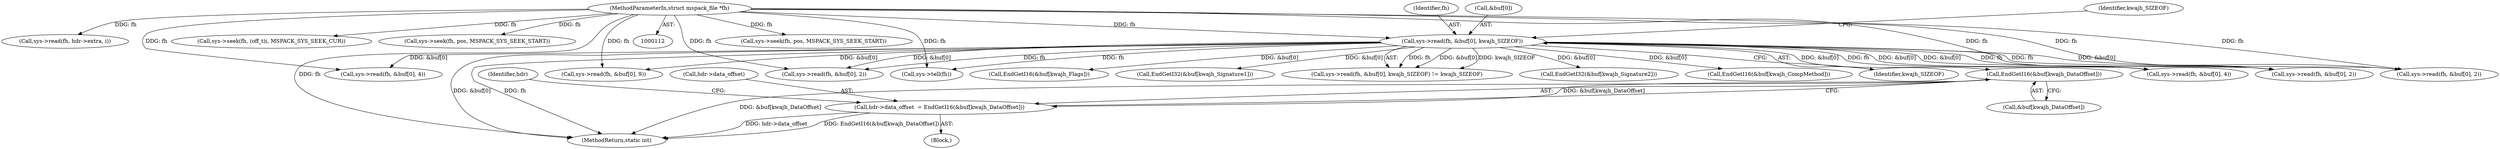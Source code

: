 digraph "0_libmspack_0b0ef9344255ff5acfac6b7af09198ac9c9756c8@array" {
"1000168" [label="(Call,EndGetI16(&buf[kwajh_DataOffset]))"];
"1000121" [label="(Call,sys->read(fh, &buf[0], kwajh_SIZEOF))"];
"1000114" [label="(MethodParameterIn,struct mspack_file *fh)"];
"1000164" [label="(Call,hdr->data_offset  = EndGetI16(&buf[kwajh_DataOffset]))"];
"1000327" [label="(Call,sys->read(fh, &buf[0], 9))"];
"1000512" [label="(MethodReturn,static int)"];
"1000175" [label="(Identifier,hdr)"];
"1000128" [label="(Identifier,kwajh_SIZEOF)"];
"1000258" [label="(Call,sys->read(fh, &buf[0], 2))"];
"1000122" [label="(Identifier,fh)"];
"1000177" [label="(Call,EndGetI16(&buf[kwajh_Flags]))"];
"1000137" [label="(Call,EndGetI32(&buf[kwajh_Signature1]))"];
"1000165" [label="(Call,hdr->data_offset)"];
"1000120" [label="(Call,sys->read(fh, &buf[0], kwajh_SIZEOF) != kwajh_SIZEOF)"];
"1000369" [label="(Call,sys->seek(fh, pos, MSPACK_SYS_SEEK_START))"];
"1000164" [label="(Call,hdr->data_offset  = EndGetI16(&buf[kwajh_DataOffset]))"];
"1000169" [label="(Call,&buf[kwajh_DataOffset])"];
"1000146" [label="(Call,EndGetI32(&buf[kwajh_Signature2]))"];
"1000211" [label="(Call,sys->read(fh, &buf[0], 4))"];
"1000159" [label="(Call,EndGetI16(&buf[kwajh_CompMethod]))"];
"1000489" [label="(Call,sys->read(fh, hdr->extra, i))"];
"1000127" [label="(Identifier,kwajh_SIZEOF)"];
"1000168" [label="(Call,EndGetI16(&buf[kwajh_DataOffset]))"];
"1000116" [label="(Block,)"];
"1000450" [label="(Call,sys->read(fh, &buf[0], 2))"];
"1000114" [label="(MethodParameterIn,struct mspack_file *fh)"];
"1000276" [label="(Call,sys->seek(fh, (off_t)i, MSPACK_SYS_SEEK_CUR))"];
"1000431" [label="(Call,sys->seek(fh, pos, MSPACK_SYS_SEEK_START))"];
"1000389" [label="(Call,sys->read(fh, &buf[0], 4))"];
"1000121" [label="(Call,sys->read(fh, &buf[0], kwajh_SIZEOF))"];
"1000239" [label="(Call,sys->read(fh, &buf[0], 2))"];
"1000123" [label="(Call,&buf[0])"];
"1000296" [label="(Call,sys->tell(fh))"];
"1000168" -> "1000164"  [label="AST: "];
"1000168" -> "1000169"  [label="CFG: "];
"1000169" -> "1000168"  [label="AST: "];
"1000164" -> "1000168"  [label="CFG: "];
"1000168" -> "1000512"  [label="DDG: &buf[kwajh_DataOffset]"];
"1000168" -> "1000164"  [label="DDG: &buf[kwajh_DataOffset]"];
"1000121" -> "1000168"  [label="DDG: &buf[0]"];
"1000121" -> "1000120"  [label="AST: "];
"1000121" -> "1000127"  [label="CFG: "];
"1000122" -> "1000121"  [label="AST: "];
"1000123" -> "1000121"  [label="AST: "];
"1000127" -> "1000121"  [label="AST: "];
"1000128" -> "1000121"  [label="CFG: "];
"1000121" -> "1000512"  [label="DDG: &buf[0]"];
"1000121" -> "1000512"  [label="DDG: fh"];
"1000121" -> "1000120"  [label="DDG: fh"];
"1000121" -> "1000120"  [label="DDG: &buf[0]"];
"1000121" -> "1000120"  [label="DDG: kwajh_SIZEOF"];
"1000114" -> "1000121"  [label="DDG: fh"];
"1000121" -> "1000137"  [label="DDG: &buf[0]"];
"1000121" -> "1000146"  [label="DDG: &buf[0]"];
"1000121" -> "1000159"  [label="DDG: &buf[0]"];
"1000121" -> "1000177"  [label="DDG: &buf[0]"];
"1000121" -> "1000211"  [label="DDG: fh"];
"1000121" -> "1000211"  [label="DDG: &buf[0]"];
"1000121" -> "1000239"  [label="DDG: fh"];
"1000121" -> "1000239"  [label="DDG: &buf[0]"];
"1000121" -> "1000258"  [label="DDG: fh"];
"1000121" -> "1000258"  [label="DDG: &buf[0]"];
"1000121" -> "1000296"  [label="DDG: fh"];
"1000121" -> "1000327"  [label="DDG: &buf[0]"];
"1000121" -> "1000389"  [label="DDG: &buf[0]"];
"1000121" -> "1000450"  [label="DDG: fh"];
"1000121" -> "1000450"  [label="DDG: &buf[0]"];
"1000114" -> "1000112"  [label="AST: "];
"1000114" -> "1000512"  [label="DDG: fh"];
"1000114" -> "1000211"  [label="DDG: fh"];
"1000114" -> "1000239"  [label="DDG: fh"];
"1000114" -> "1000258"  [label="DDG: fh"];
"1000114" -> "1000276"  [label="DDG: fh"];
"1000114" -> "1000296"  [label="DDG: fh"];
"1000114" -> "1000327"  [label="DDG: fh"];
"1000114" -> "1000369"  [label="DDG: fh"];
"1000114" -> "1000389"  [label="DDG: fh"];
"1000114" -> "1000431"  [label="DDG: fh"];
"1000114" -> "1000450"  [label="DDG: fh"];
"1000114" -> "1000489"  [label="DDG: fh"];
"1000164" -> "1000116"  [label="AST: "];
"1000165" -> "1000164"  [label="AST: "];
"1000175" -> "1000164"  [label="CFG: "];
"1000164" -> "1000512"  [label="DDG: EndGetI16(&buf[kwajh_DataOffset])"];
"1000164" -> "1000512"  [label="DDG: hdr->data_offset"];
}
